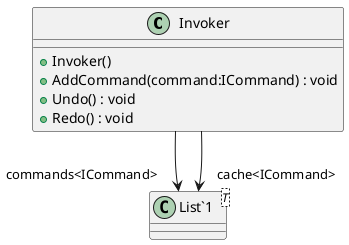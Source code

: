 @startuml
class Invoker {
    + Invoker()
    + AddCommand(command:ICommand) : void
    + Undo() : void
    + Redo() : void
}
class "List`1"<T> {
}
Invoker --> "commands<ICommand>" "List`1"
Invoker --> "cache<ICommand>" "List`1"
@enduml

